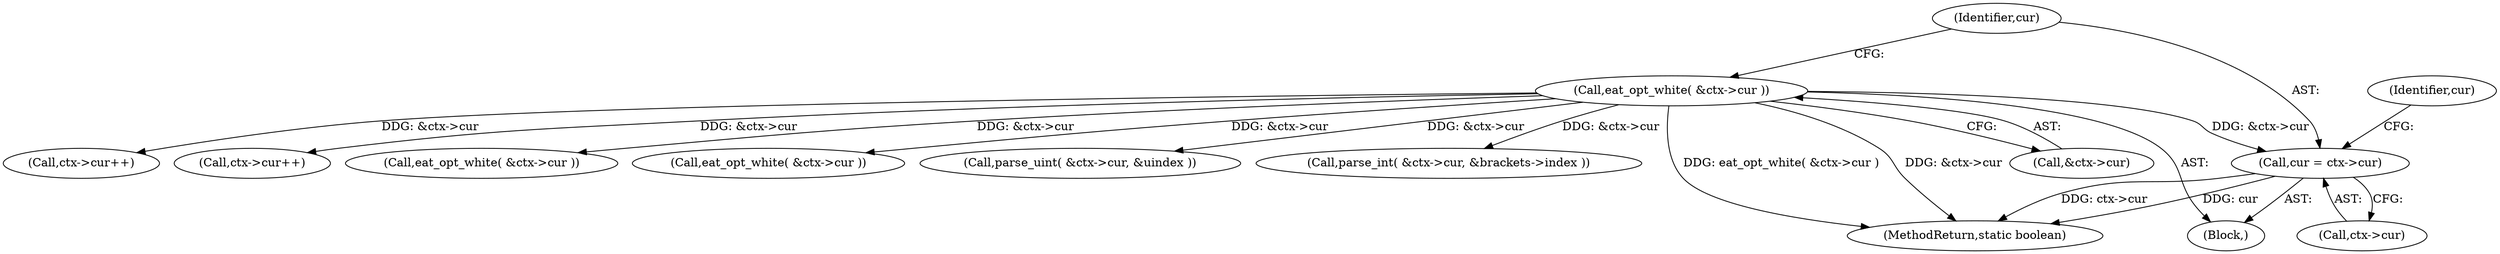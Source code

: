 digraph "0_virglrenderer_e534b51ca3c3cd25f3990589932a9ed711c59b27@pointer" {
"1000839" [label="(Call,cur = ctx->cur)"];
"1000834" [label="(Call,eat_opt_white( &ctx->cur ))"];
"1004155" [label="(MethodReturn,static boolean)"];
"1000835" [label="(Call,&ctx->cur)"];
"1000880" [label="(Call,ctx->cur++)"];
"1000840" [label="(Identifier,cur)"];
"1000834" [label="(Call,eat_opt_white( &ctx->cur ))"];
"1001020" [label="(Call,ctx->cur++)"];
"1000867" [label="(Call,eat_opt_white( &ctx->cur ))"];
"1001002" [label="(Call,eat_opt_white( &ctx->cur ))"];
"1000847" [label="(Identifier,cur)"];
"1000972" [label="(Call,parse_uint( &ctx->cur, &uindex ))"];
"1000839" [label="(Call,cur = ctx->cur)"];
"1000841" [label="(Call,ctx->cur)"];
"1000953" [label="(Call,parse_int( &ctx->cur, &brackets->index ))"];
"1000826" [label="(Block,)"];
"1000839" -> "1000826"  [label="AST: "];
"1000839" -> "1000841"  [label="CFG: "];
"1000840" -> "1000839"  [label="AST: "];
"1000841" -> "1000839"  [label="AST: "];
"1000847" -> "1000839"  [label="CFG: "];
"1000839" -> "1004155"  [label="DDG: cur"];
"1000839" -> "1004155"  [label="DDG: ctx->cur"];
"1000834" -> "1000839"  [label="DDG: &ctx->cur"];
"1000834" -> "1000826"  [label="AST: "];
"1000834" -> "1000835"  [label="CFG: "];
"1000835" -> "1000834"  [label="AST: "];
"1000840" -> "1000834"  [label="CFG: "];
"1000834" -> "1004155"  [label="DDG: eat_opt_white( &ctx->cur )"];
"1000834" -> "1004155"  [label="DDG: &ctx->cur"];
"1000834" -> "1000867"  [label="DDG: &ctx->cur"];
"1000834" -> "1000880"  [label="DDG: &ctx->cur"];
"1000834" -> "1000953"  [label="DDG: &ctx->cur"];
"1000834" -> "1000972"  [label="DDG: &ctx->cur"];
"1000834" -> "1001002"  [label="DDG: &ctx->cur"];
"1000834" -> "1001020"  [label="DDG: &ctx->cur"];
}
